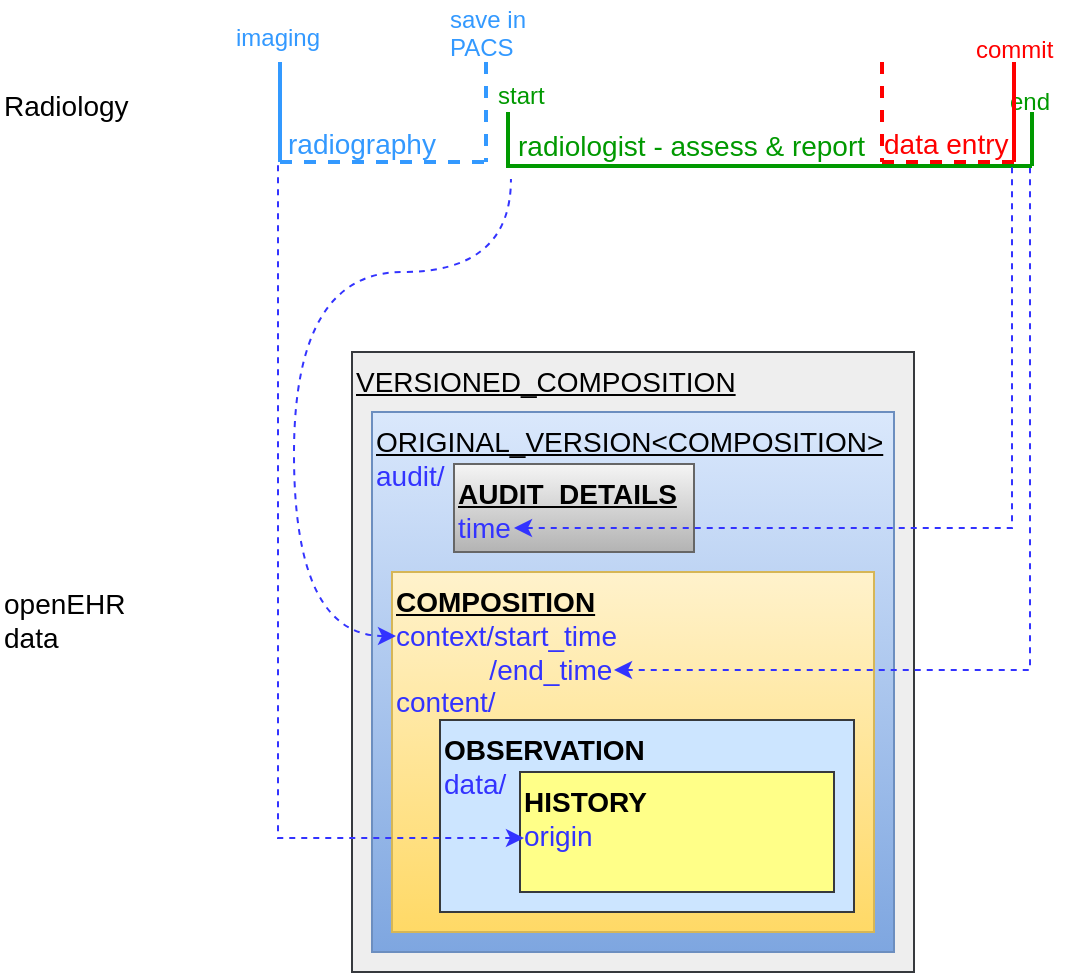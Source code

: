 <mxfile version="12.1.3" type="device" pages="1"><diagram id="17q0zIeaWyp3a5sSstnz" name="Page-1"><mxGraphModel dx="1030" dy="705" grid="1" gridSize="10" guides="1" tooltips="1" connect="1" arrows="1" fold="1" page="1" pageScale="1" pageWidth="1169" pageHeight="827" math="0" shadow="0"><root><mxCell id="0"/><mxCell id="1" parent="0"/><mxCell id="CNwp2tgJj030laKXjyMa-1" value="&lt;u&gt;&lt;span&gt;VERSIONED_COMPOSITION&lt;/span&gt;&lt;/u&gt;&lt;br&gt;" style="rounded=0;whiteSpace=wrap;html=1;fontSize=14;verticalAlign=top;align=left;fillColor=#eeeeee;strokeColor=#36393d;fontStyle=0" parent="1" vertex="1"><mxGeometry x="226" y="250" width="281" height="310" as="geometry"/></mxCell><mxCell id="CNwp2tgJj030laKXjyMa-13" value="" style="endArrow=none;html=1;strokeColor=#009900;strokeWidth=2;" parent="1" edge="1"><mxGeometry width="50" height="50" relative="1" as="geometry"><mxPoint x="303" y="157" as="sourcePoint"/><mxPoint x="566" y="157" as="targetPoint"/></mxGeometry></mxCell><mxCell id="CNwp2tgJj030laKXjyMa-14" value="" style="endArrow=none;html=1;strokeColor=#009900;strokeWidth=2;" parent="1" edge="1"><mxGeometry width="50" height="50" relative="1" as="geometry"><mxPoint x="304" y="130" as="sourcePoint"/><mxPoint x="304" y="157" as="targetPoint"/></mxGeometry></mxCell><mxCell id="CNwp2tgJj030laKXjyMa-15" value="" style="endArrow=none;html=1;strokeColor=#009900;strokeWidth=2;" parent="1" edge="1"><mxGeometry width="50" height="50" relative="1" as="geometry"><mxPoint x="566" y="130" as="sourcePoint"/><mxPoint x="566" y="157" as="targetPoint"/></mxGeometry></mxCell><mxCell id="CNwp2tgJj030laKXjyMa-16" value="" style="endArrow=none;html=1;strokeColor=#3399FF;dashed=1;strokeWidth=2;" parent="1" edge="1"><mxGeometry width="50" height="50" relative="1" as="geometry"><mxPoint x="190" y="155" as="sourcePoint"/><mxPoint x="292" y="155" as="targetPoint"/></mxGeometry></mxCell><mxCell id="CNwp2tgJj030laKXjyMa-17" value="" style="endArrow=none;html=1;strokeColor=#3399FF;strokeWidth=2;" parent="1" edge="1"><mxGeometry width="50" height="50" relative="1" as="geometry"><mxPoint x="190" y="105" as="sourcePoint"/><mxPoint x="190" y="155" as="targetPoint"/></mxGeometry></mxCell><mxCell id="CNwp2tgJj030laKXjyMa-18" value="" style="endArrow=none;html=1;strokeColor=#3399FF;dashed=1;strokeWidth=2;" parent="1" edge="1"><mxGeometry width="50" height="50" relative="1" as="geometry"><mxPoint x="293" y="105" as="sourcePoint"/><mxPoint x="293" y="155" as="targetPoint"/><Array as="points"><mxPoint x="293" y="135"/></Array></mxGeometry></mxCell><mxCell id="CNwp2tgJj030laKXjyMa-19" value="radiologist - assess &amp;amp; report" style="text;html=1;resizable=0;points=[];autosize=1;align=left;verticalAlign=top;spacingTop=-4;fontColor=#009900;fontSize=14;" parent="1" vertex="1"><mxGeometry x="307" y="135.5" width="190" height="20" as="geometry"/></mxCell><mxCell id="CNwp2tgJj030laKXjyMa-20" value="radiography" style="text;html=1;resizable=0;points=[];autosize=1;align=left;verticalAlign=top;spacingTop=-4;fontColor=#3399FF;fontSize=14;" parent="1" vertex="1"><mxGeometry x="192" y="135" width="90" height="20" as="geometry"/></mxCell><mxCell id="CNwp2tgJj030laKXjyMa-21" value="start" style="text;html=1;resizable=0;points=[];autosize=1;align=left;verticalAlign=top;spacingTop=-4;fontColor=#009900;" parent="1" vertex="1"><mxGeometry x="297" y="112" width="40" height="20" as="geometry"/></mxCell><mxCell id="CNwp2tgJj030laKXjyMa-22" value="end" style="text;html=1;resizable=0;points=[];autosize=1;align=left;verticalAlign=top;spacingTop=-4;fontColor=#009900;" parent="1" vertex="1"><mxGeometry x="553" y="115" width="40" height="20" as="geometry"/></mxCell><mxCell id="CNwp2tgJj030laKXjyMa-23" value="imaging" style="text;html=1;resizable=0;points=[];autosize=1;align=left;verticalAlign=top;spacingTop=-4;fontColor=#3399FF;" parent="1" vertex="1"><mxGeometry x="166" y="83" width="60" height="20" as="geometry"/></mxCell><mxCell id="CNwp2tgJj030laKXjyMa-26" value="save in &lt;br&gt;PACS" style="text;html=1;resizable=0;points=[];autosize=1;align=left;verticalAlign=top;spacingTop=-4;fontColor=#3399FF;" parent="1" vertex="1"><mxGeometry x="273" y="74" width="50" height="30" as="geometry"/></mxCell><mxCell id="CNwp2tgJj030laKXjyMa-27" value="" style="endArrow=none;html=1;strokeColor=#FF0000;strokeWidth=2;dashed=1;" parent="1" edge="1"><mxGeometry width="50" height="50" relative="1" as="geometry"><mxPoint x="491" y="155" as="sourcePoint"/><mxPoint x="557" y="155" as="targetPoint"/></mxGeometry></mxCell><mxCell id="CNwp2tgJj030laKXjyMa-28" value="" style="endArrow=none;html=1;strokeColor=#FF0000;strokeWidth=2;dashed=1;" parent="1" edge="1"><mxGeometry width="50" height="50" relative="1" as="geometry"><mxPoint x="491" y="105" as="sourcePoint"/><mxPoint x="491" y="155" as="targetPoint"/></mxGeometry></mxCell><mxCell id="CNwp2tgJj030laKXjyMa-29" value="" style="endArrow=none;html=1;strokeColor=#FF0000;strokeWidth=2;" parent="1" edge="1"><mxGeometry width="50" height="50" relative="1" as="geometry"><mxPoint x="557" y="105" as="sourcePoint"/><mxPoint x="557" y="155" as="targetPoint"/><Array as="points"><mxPoint x="557" y="135"/></Array></mxGeometry></mxCell><mxCell id="CNwp2tgJj030laKXjyMa-30" value="data entry" style="text;html=1;resizable=0;points=[];autosize=1;align=left;verticalAlign=top;spacingTop=-4;fontColor=#FF0000;fontSize=14;dashed=1;" parent="1" vertex="1"><mxGeometry x="490" y="135" width="80" height="20" as="geometry"/></mxCell><mxCell id="CNwp2tgJj030laKXjyMa-31" value="commit" style="text;html=1;resizable=0;points=[];autosize=1;align=left;verticalAlign=top;spacingTop=-4;fontColor=#FF0000;" parent="1" vertex="1"><mxGeometry x="536" y="89" width="50" height="20" as="geometry"/></mxCell><mxCell id="CNwp2tgJj030laKXjyMa-10" value="&lt;u&gt;&lt;span&gt;ORIGINAL_VERSION&amp;lt;COMPOSITION&amp;gt;&lt;/span&gt;&lt;br&gt;&lt;/u&gt;&lt;font color=&quot;#3333ff&quot;&gt;audit/&lt;/font&gt;" style="rounded=0;whiteSpace=wrap;html=1;fontSize=14;verticalAlign=top;align=left;fillColor=#dae8fc;strokeColor=#6c8ebf;gradientColor=#7ea6e0;fontStyle=0" parent="1" vertex="1"><mxGeometry x="236" y="280" width="261" height="270" as="geometry"/></mxCell><mxCell id="CNwp2tgJj030laKXjyMa-11" value="&lt;u style=&quot;font-weight: bold&quot;&gt;COMPOSITION&lt;br&gt;&lt;/u&gt;&lt;font color=&quot;#3333ff&quot;&gt;context/start_time&lt;br&gt;&amp;nbsp; &amp;nbsp; &amp;nbsp; &amp;nbsp; &amp;nbsp; &amp;nbsp; /end_time&lt;br&gt;content/&amp;nbsp;&lt;br&gt;&lt;/font&gt;" style="rounded=0;whiteSpace=wrap;html=1;fontSize=14;verticalAlign=top;align=left;fillColor=#fff2cc;strokeColor=#d6b656;gradientColor=#ffd966;" parent="1" vertex="1"><mxGeometry x="246" y="360" width="241" height="180" as="geometry"/></mxCell><mxCell id="CNwp2tgJj030laKXjyMa-12" value="&lt;u&gt;AUDIT_DETAILS&lt;/u&gt;&lt;br&gt;&lt;span style=&quot;font-weight: normal&quot;&gt;&lt;font color=&quot;#3333ff&quot;&gt;time&lt;/font&gt;&lt;/span&gt;" style="rounded=0;whiteSpace=wrap;html=1;fontSize=14;verticalAlign=top;align=left;fillColor=#f5f5f5;strokeColor=#666666;gradientColor=#b3b3b3;fontStyle=1" parent="1" vertex="1"><mxGeometry x="277" y="306" width="120" height="44" as="geometry"/></mxCell><mxCell id="CNwp2tgJj030laKXjyMa-32" value="&lt;b&gt;OBSERVATION&lt;/b&gt;&lt;br&gt;&lt;font color=&quot;#3333ff&quot;&gt;data/&lt;br&gt;&lt;br&gt;&lt;/font&gt;" style="rounded=0;whiteSpace=wrap;html=1;fontSize=14;verticalAlign=top;align=left;fillColor=#cce5ff;strokeColor=#36393d;" parent="1" vertex="1"><mxGeometry x="270" y="434" width="207" height="96" as="geometry"/></mxCell><mxCell id="CNwp2tgJj030laKXjyMa-33" value="&lt;b&gt;HISTORY&lt;/b&gt;&lt;br&gt;&lt;font color=&quot;#3333ff&quot;&gt;origin&lt;/font&gt;" style="rounded=0;whiteSpace=wrap;html=1;fontSize=14;verticalAlign=top;align=left;fillColor=#ffff88;strokeColor=#36393d;" parent="1" vertex="1"><mxGeometry x="310" y="460" width="157" height="60" as="geometry"/></mxCell><mxCell id="CNwp2tgJj030laKXjyMa-34" value="Radiology" style="text;html=1;resizable=0;points=[];autosize=1;align=left;verticalAlign=top;spacingTop=-4;fontSize=14;fontColor=#000000;" parent="1" vertex="1"><mxGeometry x="50" y="115.5" width="80" height="20" as="geometry"/></mxCell><mxCell id="CNwp2tgJj030laKXjyMa-35" value="openEHR&lt;br&gt;data" style="text;html=1;resizable=0;points=[];autosize=1;align=left;verticalAlign=top;spacingTop=-4;fontSize=14;fontColor=#000000;" parent="1" vertex="1"><mxGeometry x="50" y="365" width="80" height="40" as="geometry"/></mxCell><mxCell id="CNwp2tgJj030laKXjyMa-36" style="edgeStyle=orthogonalEdgeStyle;rounded=0;orthogonalLoop=1;jettySize=auto;html=1;entryX=-0.008;entryY=1.4;entryDx=0;entryDy=0;entryPerimeter=0;strokeColor=#3333FF;strokeWidth=1;fontSize=14;fontColor=#000000;exitX=0.012;exitY=0.169;exitDx=0;exitDy=0;exitPerimeter=0;dashed=1;endArrow=none;endFill=0;startArrow=classic;startFill=1;curved=1;" parent="1" target="CNwp2tgJj030laKXjyMa-19" edge="1"><mxGeometry relative="1" as="geometry"><mxPoint x="248" y="392" as="sourcePoint"/><mxPoint x="70" y="160" as="targetPoint"/><Array as="points"><mxPoint x="197" y="392"/><mxPoint x="197" y="210"/><mxPoint x="305" y="210"/></Array></mxGeometry></mxCell><mxCell id="CNwp2tgJj030laKXjyMa-37" style="edgeStyle=orthogonalEdgeStyle;rounded=0;orthogonalLoop=1;jettySize=auto;html=1;strokeColor=#3333FF;strokeWidth=1;fontSize=14;fontColor=#000000;dashed=1;endArrow=none;endFill=0;startArrow=classic;startFill=1;exitX=0.461;exitY=0.167;exitDx=0;exitDy=0;exitPerimeter=0;" parent="1" edge="1"><mxGeometry relative="1" as="geometry"><mxPoint x="357" y="409" as="sourcePoint"/><mxPoint x="565" y="158" as="targetPoint"/><Array as="points"><mxPoint x="565" y="409"/></Array></mxGeometry></mxCell><mxCell id="CNwp2tgJj030laKXjyMa-38" style="edgeStyle=orthogonalEdgeStyle;rounded=0;orthogonalLoop=1;jettySize=auto;html=1;strokeColor=#3333FF;strokeWidth=1;fontSize=14;fontColor=#000000;dashed=1;endArrow=none;endFill=0;startArrow=classic;startFill=1;exitX=0.25;exitY=0.773;exitDx=0;exitDy=0;exitPerimeter=0;" parent="1" edge="1"><mxGeometry relative="1" as="geometry"><mxPoint x="307" y="338" as="sourcePoint"/><mxPoint x="556" y="157" as="targetPoint"/><Array as="points"><mxPoint x="556" y="338"/></Array></mxGeometry></mxCell><mxCell id="CNwp2tgJj030laKXjyMa-39" style="edgeStyle=orthogonalEdgeStyle;rounded=0;orthogonalLoop=1;jettySize=auto;html=1;strokeColor=#3333FF;strokeWidth=1;fontSize=14;fontColor=#000000;exitX=0;exitY=0.75;exitDx=0;exitDy=0;dashed=1;endArrow=none;endFill=0;startArrow=classic;startFill=1;entryX=-0.054;entryY=1.043;entryDx=0;entryDy=0;entryPerimeter=0;" parent="1" target="CNwp2tgJj030laKXjyMa-20" edge="1"><mxGeometry relative="1" as="geometry"><mxPoint x="312" y="493" as="sourcePoint"/><mxPoint x="167" y="131" as="targetPoint"/><Array as="points"><mxPoint x="189" y="493"/></Array></mxGeometry></mxCell></root></mxGraphModel></diagram></mxfile>